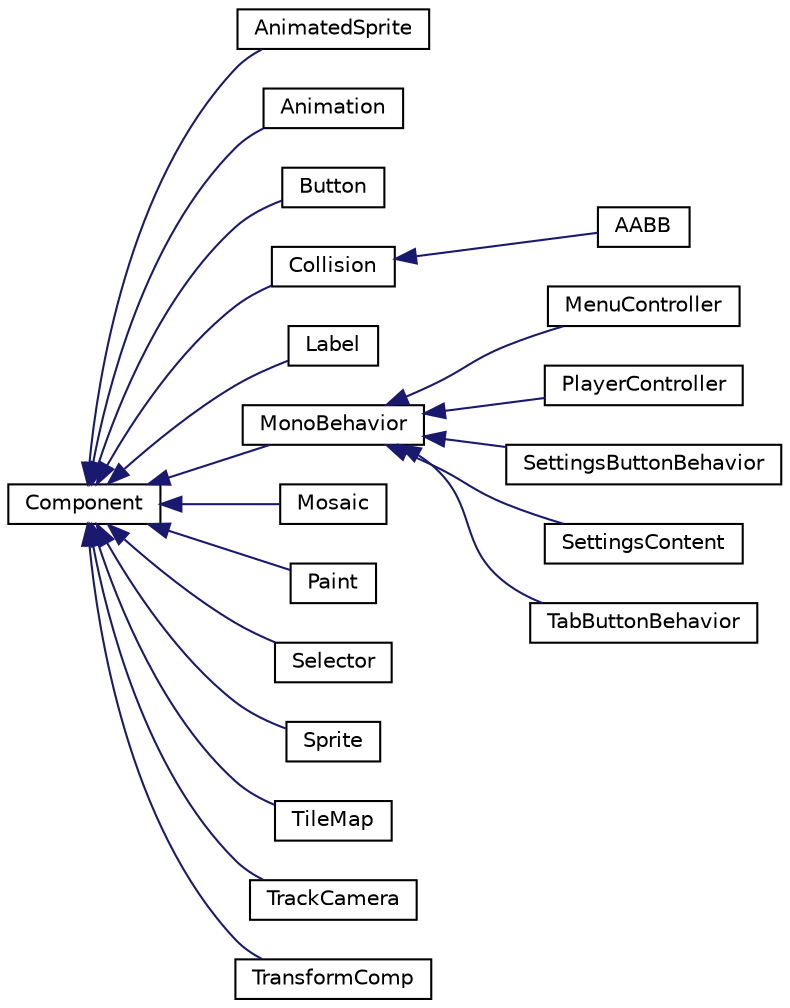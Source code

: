digraph "Graphical Class Hierarchy"
{
 // LATEX_PDF_SIZE
  edge [fontname="Helvetica",fontsize="10",labelfontname="Helvetica",labelfontsize="10"];
  node [fontname="Helvetica",fontsize="10",shape=record];
  rankdir="LR";
  Node0 [label="Component",height=0.2,width=0.4,color="black", fillcolor="white", style="filled",URL="$class_component.html",tooltip=" "];
  Node0 -> Node1 [dir="back",color="midnightblue",fontsize="10",style="solid",fontname="Helvetica"];
  Node1 [label="AnimatedSprite",height=0.2,width=0.4,color="black", fillcolor="white", style="filled",URL="$class_animated_sprite.html",tooltip=" "];
  Node0 -> Node2 [dir="back",color="midnightblue",fontsize="10",style="solid",fontname="Helvetica"];
  Node2 [label="Animation",height=0.2,width=0.4,color="black", fillcolor="white", style="filled",URL="$class_animation.html",tooltip=" "];
  Node0 -> Node3 [dir="back",color="midnightblue",fontsize="10",style="solid",fontname="Helvetica"];
  Node3 [label="Button",height=0.2,width=0.4,color="black", fillcolor="white", style="filled",URL="$class_button.html",tooltip=" "];
  Node0 -> Node4 [dir="back",color="midnightblue",fontsize="10",style="solid",fontname="Helvetica"];
  Node4 [label="Collision",height=0.2,width=0.4,color="black", fillcolor="white", style="filled",URL="$class_collision.html",tooltip=" "];
  Node4 -> Node5 [dir="back",color="midnightblue",fontsize="10",style="solid",fontname="Helvetica"];
  Node5 [label="AABB",height=0.2,width=0.4,color="black", fillcolor="white", style="filled",URL="$class_a_a_b_b.html",tooltip=" "];
  Node0 -> Node6 [dir="back",color="midnightblue",fontsize="10",style="solid",fontname="Helvetica"];
  Node6 [label="Label",height=0.2,width=0.4,color="black", fillcolor="white", style="filled",URL="$class_label.html",tooltip=" "];
  Node0 -> Node7 [dir="back",color="midnightblue",fontsize="10",style="solid",fontname="Helvetica"];
  Node7 [label="MonoBehavior",height=0.2,width=0.4,color="black", fillcolor="white", style="filled",URL="$class_mono_behavior.html",tooltip=" "];
  Node7 -> Node8 [dir="back",color="midnightblue",fontsize="10",style="solid",fontname="Helvetica"];
  Node8 [label="MenuController",height=0.2,width=0.4,color="black", fillcolor="white", style="filled",URL="$class_menu_controller.html",tooltip=" "];
  Node7 -> Node9 [dir="back",color="midnightblue",fontsize="10",style="solid",fontname="Helvetica"];
  Node9 [label="PlayerController",height=0.2,width=0.4,color="black", fillcolor="white", style="filled",URL="$class_player_controller.html",tooltip=" "];
  Node7 -> Node10 [dir="back",color="midnightblue",fontsize="10",style="solid",fontname="Helvetica"];
  Node10 [label="SettingsButtonBehavior",height=0.2,width=0.4,color="black", fillcolor="white", style="filled",URL="$class_settings_button_behavior.html",tooltip=" "];
  Node7 -> Node11 [dir="back",color="midnightblue",fontsize="10",style="solid",fontname="Helvetica"];
  Node11 [label="SettingsContent",height=0.2,width=0.4,color="black", fillcolor="white", style="filled",URL="$class_settings_content.html",tooltip=" "];
  Node7 -> Node12 [dir="back",color="midnightblue",fontsize="10",style="solid",fontname="Helvetica"];
  Node12 [label="TabButtonBehavior",height=0.2,width=0.4,color="black", fillcolor="white", style="filled",URL="$class_tab_button_behavior.html",tooltip=" "];
  Node0 -> Node13 [dir="back",color="midnightblue",fontsize="10",style="solid",fontname="Helvetica"];
  Node13 [label="Mosaic",height=0.2,width=0.4,color="black", fillcolor="white", style="filled",URL="$class_mosaic.html",tooltip=" "];
  Node0 -> Node14 [dir="back",color="midnightblue",fontsize="10",style="solid",fontname="Helvetica"];
  Node14 [label="Paint",height=0.2,width=0.4,color="black", fillcolor="white", style="filled",URL="$class_paint.html",tooltip=" "];
  Node0 -> Node15 [dir="back",color="midnightblue",fontsize="10",style="solid",fontname="Helvetica"];
  Node15 [label="Selector",height=0.2,width=0.4,color="black", fillcolor="white", style="filled",URL="$class_selector.html",tooltip=" "];
  Node0 -> Node16 [dir="back",color="midnightblue",fontsize="10",style="solid",fontname="Helvetica"];
  Node16 [label="Sprite",height=0.2,width=0.4,color="black", fillcolor="white", style="filled",URL="$class_sprite.html",tooltip=" "];
  Node0 -> Node17 [dir="back",color="midnightblue",fontsize="10",style="solid",fontname="Helvetica"];
  Node17 [label="TileMap",height=0.2,width=0.4,color="black", fillcolor="white", style="filled",URL="$class_tile_map.html",tooltip=" "];
  Node0 -> Node18 [dir="back",color="midnightblue",fontsize="10",style="solid",fontname="Helvetica"];
  Node18 [label="TrackCamera",height=0.2,width=0.4,color="black", fillcolor="white", style="filled",URL="$class_track_camera.html",tooltip=" "];
  Node0 -> Node19 [dir="back",color="midnightblue",fontsize="10",style="solid",fontname="Helvetica"];
  Node19 [label="TransformComp",height=0.2,width=0.4,color="black", fillcolor="white", style="filled",URL="$class_transform_comp.html",tooltip=" "];
}
